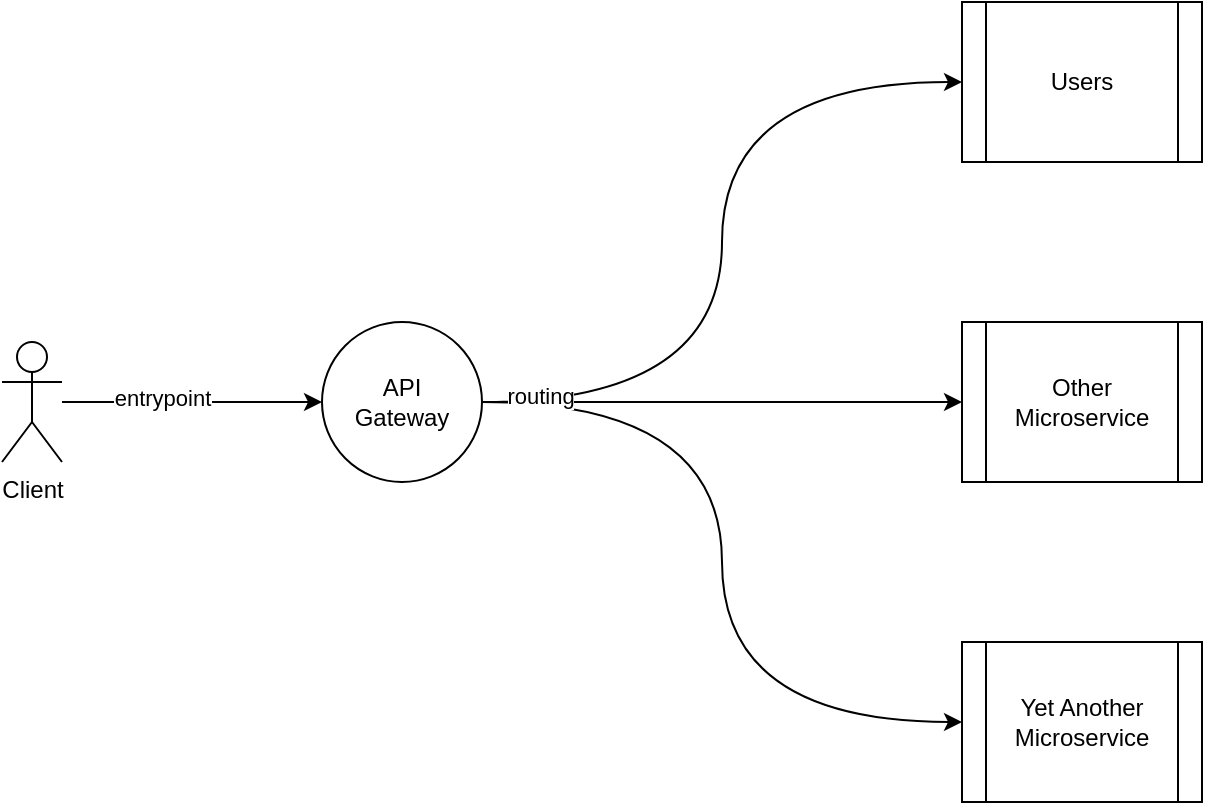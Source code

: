 <mxfile version="14.4.2" type="device"><diagram id="TxHtQfNv22KanaUAJ5Dm" name="Page-1"><mxGraphModel dx="1550" dy="905" grid="1" gridSize="10" guides="1" tooltips="1" connect="1" arrows="1" fold="1" page="1" pageScale="1" pageWidth="827" pageHeight="1169" math="0" shadow="0"><root><mxCell id="0"/><mxCell id="1" parent="0"/><mxCell id="vVqaL1oo_AekYOY_Cqbb-7" style="edgeStyle=orthogonalEdgeStyle;rounded=0;orthogonalLoop=1;jettySize=auto;html=1;entryX=0;entryY=0.5;entryDx=0;entryDy=0;" edge="1" parent="1" source="vVqaL1oo_AekYOY_Cqbb-1" target="vVqaL1oo_AekYOY_Cqbb-2"><mxGeometry relative="1" as="geometry"/></mxCell><mxCell id="vVqaL1oo_AekYOY_Cqbb-13" value="entrypoint" style="edgeLabel;html=1;align=center;verticalAlign=middle;resizable=0;points=[];" vertex="1" connectable="0" parent="vVqaL1oo_AekYOY_Cqbb-7"><mxGeometry x="-0.231" y="2" relative="1" as="geometry"><mxPoint as="offset"/></mxGeometry></mxCell><mxCell id="vVqaL1oo_AekYOY_Cqbb-1" value="Client" style="shape=umlActor;verticalLabelPosition=bottom;verticalAlign=top;html=1;outlineConnect=0;" vertex="1" parent="1"><mxGeometry x="80" y="370" width="30" height="60" as="geometry"/></mxCell><mxCell id="vVqaL1oo_AekYOY_Cqbb-9" style="edgeStyle=orthogonalEdgeStyle;rounded=0;orthogonalLoop=1;jettySize=auto;html=1;entryX=0;entryY=0.5;entryDx=0;entryDy=0;curved=1;" edge="1" parent="1" source="vVqaL1oo_AekYOY_Cqbb-2" target="vVqaL1oo_AekYOY_Cqbb-3"><mxGeometry relative="1" as="geometry"/></mxCell><mxCell id="vVqaL1oo_AekYOY_Cqbb-10" style="edgeStyle=orthogonalEdgeStyle;rounded=0;orthogonalLoop=1;jettySize=auto;html=1;curved=1;" edge="1" parent="1" source="vVqaL1oo_AekYOY_Cqbb-2" target="vVqaL1oo_AekYOY_Cqbb-5"><mxGeometry relative="1" as="geometry"/></mxCell><mxCell id="vVqaL1oo_AekYOY_Cqbb-11" style="edgeStyle=orthogonalEdgeStyle;rounded=0;orthogonalLoop=1;jettySize=auto;html=1;entryX=0;entryY=0.5;entryDx=0;entryDy=0;curved=1;" edge="1" parent="1" source="vVqaL1oo_AekYOY_Cqbb-2" target="vVqaL1oo_AekYOY_Cqbb-4"><mxGeometry relative="1" as="geometry"/></mxCell><mxCell id="vVqaL1oo_AekYOY_Cqbb-12" value="routing" style="edgeLabel;html=1;align=center;verticalAlign=middle;resizable=0;points=[];" vertex="1" connectable="0" parent="vVqaL1oo_AekYOY_Cqbb-11"><mxGeometry x="-0.855" y="3" relative="1" as="geometry"><mxPoint as="offset"/></mxGeometry></mxCell><mxCell id="vVqaL1oo_AekYOY_Cqbb-2" value="API&lt;br&gt;Gateway" style="ellipse;whiteSpace=wrap;html=1;aspect=fixed;" vertex="1" parent="1"><mxGeometry x="240" y="360" width="80" height="80" as="geometry"/></mxCell><mxCell id="vVqaL1oo_AekYOY_Cqbb-3" value="Users" style="shape=process;whiteSpace=wrap;html=1;backgroundOutline=1;" vertex="1" parent="1"><mxGeometry x="560" y="200" width="120" height="80" as="geometry"/></mxCell><mxCell id="vVqaL1oo_AekYOY_Cqbb-4" value="Yet Another Microservice" style="shape=process;whiteSpace=wrap;html=1;backgroundOutline=1;" vertex="1" parent="1"><mxGeometry x="560" y="520" width="120" height="80" as="geometry"/></mxCell><mxCell id="vVqaL1oo_AekYOY_Cqbb-5" value="Other Microservice" style="shape=process;whiteSpace=wrap;html=1;backgroundOutline=1;" vertex="1" parent="1"><mxGeometry x="560" y="360" width="120" height="80" as="geometry"/></mxCell></root></mxGraphModel></diagram></mxfile>